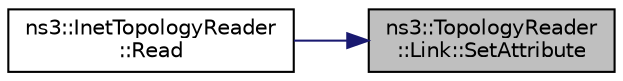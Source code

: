 digraph "ns3::TopologyReader::Link::SetAttribute"
{
 // LATEX_PDF_SIZE
  edge [fontname="Helvetica",fontsize="10",labelfontname="Helvetica",labelfontsize="10"];
  node [fontname="Helvetica",fontsize="10",shape=record];
  rankdir="RL";
  Node1 [label="ns3::TopologyReader\l::Link::SetAttribute",height=0.2,width=0.4,color="black", fillcolor="grey75", style="filled", fontcolor="black",tooltip="Sets an arbitrary link attribute."];
  Node1 -> Node2 [dir="back",color="midnightblue",fontsize="10",style="solid",fontname="Helvetica"];
  Node2 [label="ns3::InetTopologyReader\l::Read",height=0.2,width=0.4,color="black", fillcolor="white", style="filled",URL="$classns3_1_1_inet_topology_reader.html#adde06adec25a365b75c966d7ee97b932",tooltip="Main topology reading function."];
}
